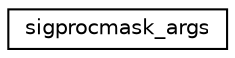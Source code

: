 digraph "Graphical Class Hierarchy"
{
 // LATEX_PDF_SIZE
  edge [fontname="Helvetica",fontsize="10",labelfontname="Helvetica",labelfontsize="10"];
  node [fontname="Helvetica",fontsize="10",shape=record];
  rankdir="LR";
  Node0 [label="sigprocmask_args",height=0.2,width=0.4,color="black", fillcolor="white", style="filled",URL="$structsigprocmask__args.html",tooltip=" "];
}
